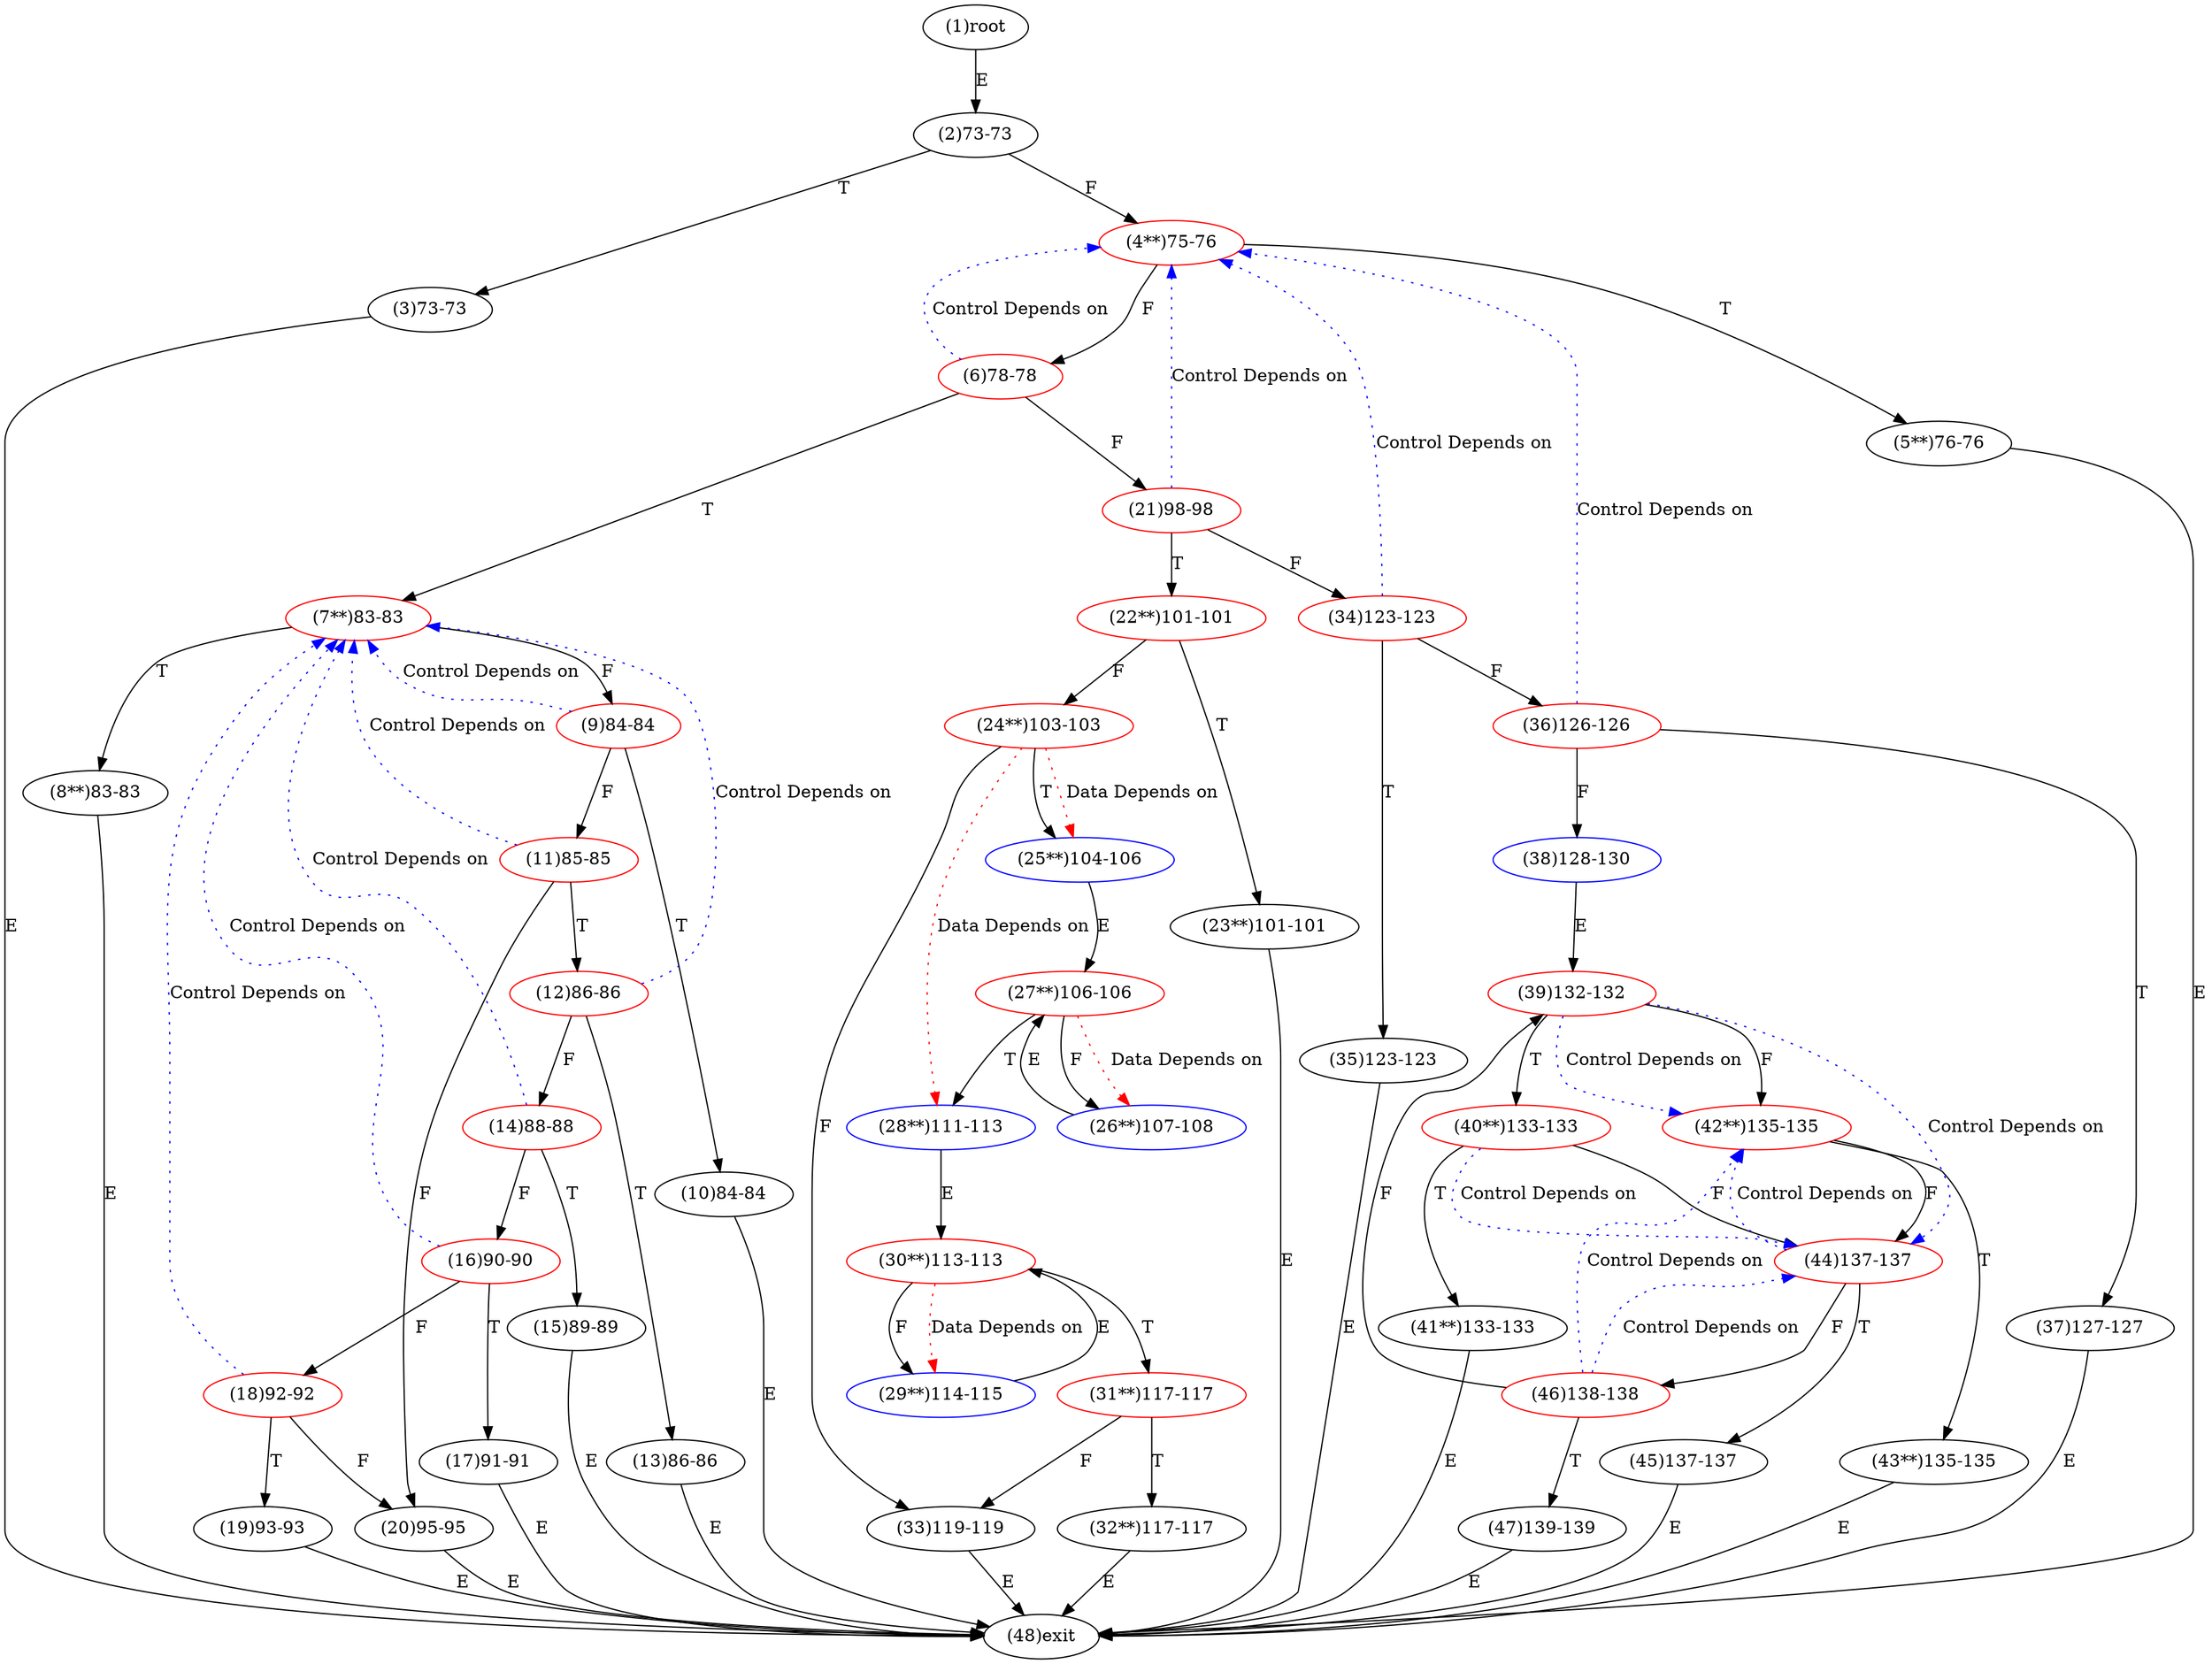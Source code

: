 digraph "" { 
1[ label="(1)root"];
2[ label="(2)73-73"];
3[ label="(3)73-73"];
4[ label="(4**)75-76",color=red];
5[ label="(5**)76-76"];
6[ label="(6)78-78",color=red];
7[ label="(7**)83-83",color=red];
8[ label="(8**)83-83"];
9[ label="(9)84-84",color=red];
10[ label="(10)84-84"];
11[ label="(11)85-85",color=red];
12[ label="(12)86-86",color=red];
13[ label="(13)86-86"];
14[ label="(14)88-88",color=red];
15[ label="(15)89-89"];
17[ label="(17)91-91"];
16[ label="(16)90-90",color=red];
19[ label="(19)93-93"];
18[ label="(18)92-92",color=red];
21[ label="(21)98-98",color=red];
20[ label="(20)95-95"];
23[ label="(23**)101-101"];
22[ label="(22**)101-101",color=red];
25[ label="(25**)104-106",color=blue];
24[ label="(24**)103-103",color=red];
27[ label="(27**)106-106",color=red];
26[ label="(26**)107-108",color=blue];
29[ label="(29**)114-115",color=blue];
28[ label="(28**)111-113",color=blue];
31[ label="(31**)117-117",color=red];
30[ label="(30**)113-113",color=red];
34[ label="(34)123-123",color=red];
35[ label="(35)123-123"];
32[ label="(32**)117-117"];
33[ label="(33)119-119"];
38[ label="(38)128-130",color=blue];
39[ label="(39)132-132",color=red];
36[ label="(36)126-126",color=red];
37[ label="(37)127-127"];
42[ label="(42**)135-135",color=red];
43[ label="(43**)135-135"];
40[ label="(40**)133-133",color=red];
41[ label="(41**)133-133"];
46[ label="(46)138-138",color=red];
47[ label="(47)139-139"];
44[ label="(44)137-137",color=red];
45[ label="(45)137-137"];
48[ label="(48)exit"];
1->2[ label="E"];
2->4[ label="F"];
2->3[ label="T"];
3->48[ label="E"];
4->6[ label="F"];
4->5[ label="T"];
5->48[ label="E"];
6->21[ label="F"];
6->7[ label="T"];
7->9[ label="F"];
7->8[ label="T"];
8->48[ label="E"];
9->11[ label="F"];
9->10[ label="T"];
10->48[ label="E"];
11->20[ label="F"];
11->12[ label="T"];
12->14[ label="F"];
12->13[ label="T"];
13->48[ label="E"];
14->16[ label="F"];
14->15[ label="T"];
15->48[ label="E"];
16->18[ label="F"];
16->17[ label="T"];
17->48[ label="E"];
18->20[ label="F"];
18->19[ label="T"];
19->48[ label="E"];
20->48[ label="E"];
21->34[ label="F"];
21->22[ label="T"];
22->24[ label="F"];
22->23[ label="T"];
23->48[ label="E"];
24->33[ label="F"];
24->25[ label="T"];
25->27[ label="E"];
26->27[ label="E"];
27->26[ label="F"];
27->28[ label="T"];
28->30[ label="E"];
29->30[ label="E"];
30->29[ label="F"];
30->31[ label="T"];
31->33[ label="F"];
31->32[ label="T"];
32->48[ label="E"];
33->48[ label="E"];
34->36[ label="F"];
34->35[ label="T"];
35->48[ label="E"];
36->38[ label="F"];
36->37[ label="T"];
37->48[ label="E"];
38->39[ label="E"];
39->42[ label="F"];
39->40[ label="T"];
40->44[ label="F"];
40->41[ label="T"];
41->48[ label="E"];
42->44[ label="F"];
42->43[ label="T"];
43->48[ label="E"];
44->46[ label="F"];
44->45[ label="T"];
45->48[ label="E"];
46->39[ label="F"];
46->47[ label="T"];
47->48[ label="E"];
6->4[ color="blue" label="Control Depends on" style = dotted ];
9->7[ color="blue" label="Control Depends on" style = dotted ];
11->7[ color="blue" label="Control Depends on" style = dotted ];
12->7[ color="blue" label="Control Depends on" style = dotted ];
14->7[ color="blue" label="Control Depends on" style = dotted ];
16->7[ color="blue" label="Control Depends on" style = dotted ];
18->7[ color="blue" label="Control Depends on" style = dotted ];
21->4[ color="blue" label="Control Depends on" style = dotted ];
24->25[ color="red" label="Data Depends on" style = dotted ];
24->28[ color="red" label="Data Depends on" style = dotted ];
27->26[ color="red" label="Data Depends on" style = dotted ];
30->29[ color="red" label="Data Depends on" style = dotted ];
34->4[ color="blue" label="Control Depends on" style = dotted ];
39->44[ color="blue" label="Control Depends on" style = dotted ];
39->42[ color="blue" label="Control Depends on" style = dotted ];
36->4[ color="blue" label="Control Depends on" style = dotted ];
40->44[ color="blue" label="Control Depends on" style = dotted ];
46->44[ color="blue" label="Control Depends on" style = dotted ];
46->42[ color="blue" label="Control Depends on" style = dotted ];
44->42[ color="blue" label="Control Depends on" style = dotted ];
}